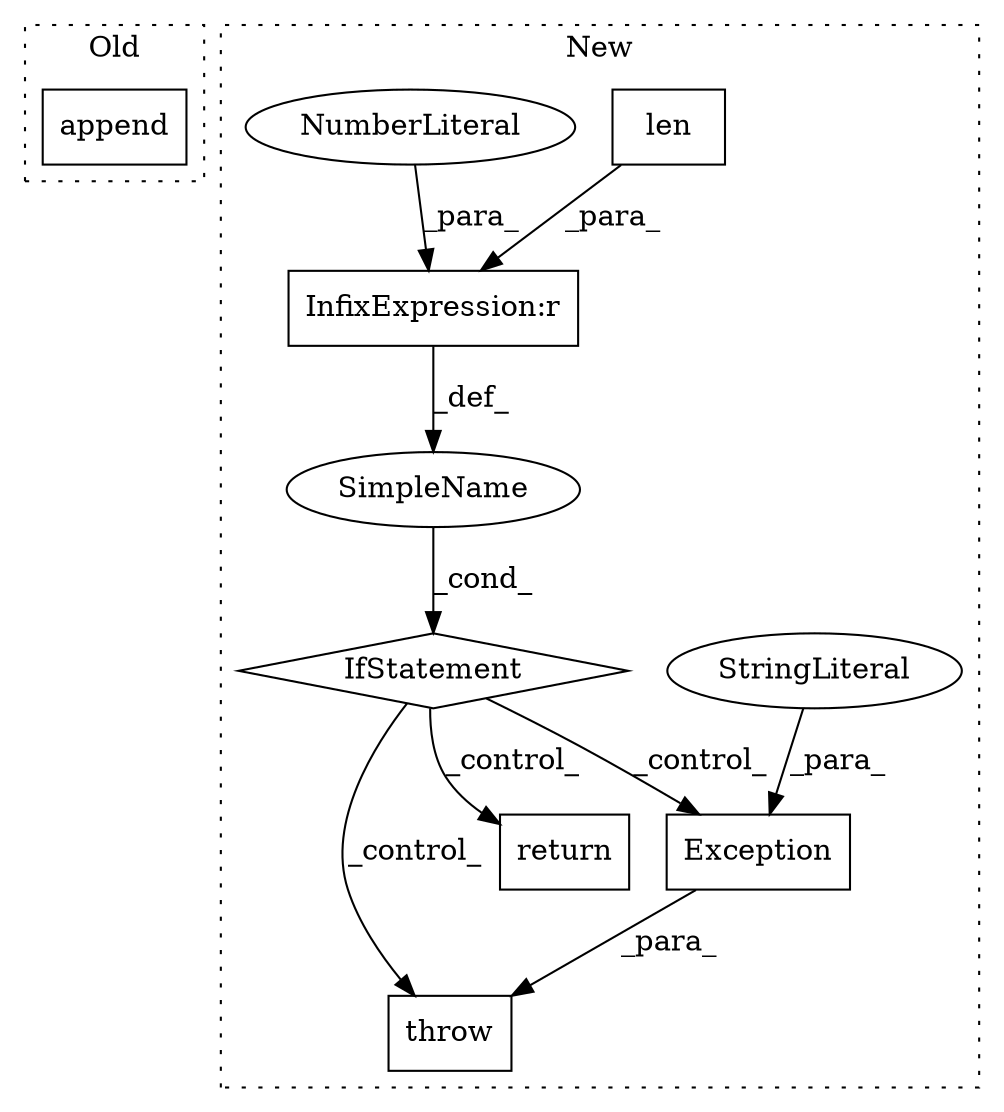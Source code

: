 digraph G {
subgraph cluster0 {
1 [label="append" a="32" s="1065,1085" l="7,1" shape="box"];
label = "Old";
style="dotted";
}
subgraph cluster1 {
2 [label="Exception" a="32" s="299,349" l="10,1" shape="box"];
3 [label="throw" a="53" s="293" l="6" shape="box"];
4 [label="IfStatement" a="25" s="262,283" l="4,2" shape="diamond"];
5 [label="SimpleName" a="42" s="" l="" shape="ellipse"];
6 [label="StringLiteral" a="45" s="309" l="40" shape="ellipse"];
7 [label="return" a="41" s="822" l="7" shape="box"];
8 [label="len" a="32" s="266,277" l="4,1" shape="box"];
9 [label="InfixExpression:r" a="27" s="278" l="4" shape="box"];
10 [label="NumberLiteral" a="34" s="282" l="1" shape="ellipse"];
label = "New";
style="dotted";
}
2 -> 3 [label="_para_"];
4 -> 7 [label="_control_"];
4 -> 2 [label="_control_"];
4 -> 3 [label="_control_"];
5 -> 4 [label="_cond_"];
6 -> 2 [label="_para_"];
8 -> 9 [label="_para_"];
9 -> 5 [label="_def_"];
10 -> 9 [label="_para_"];
}